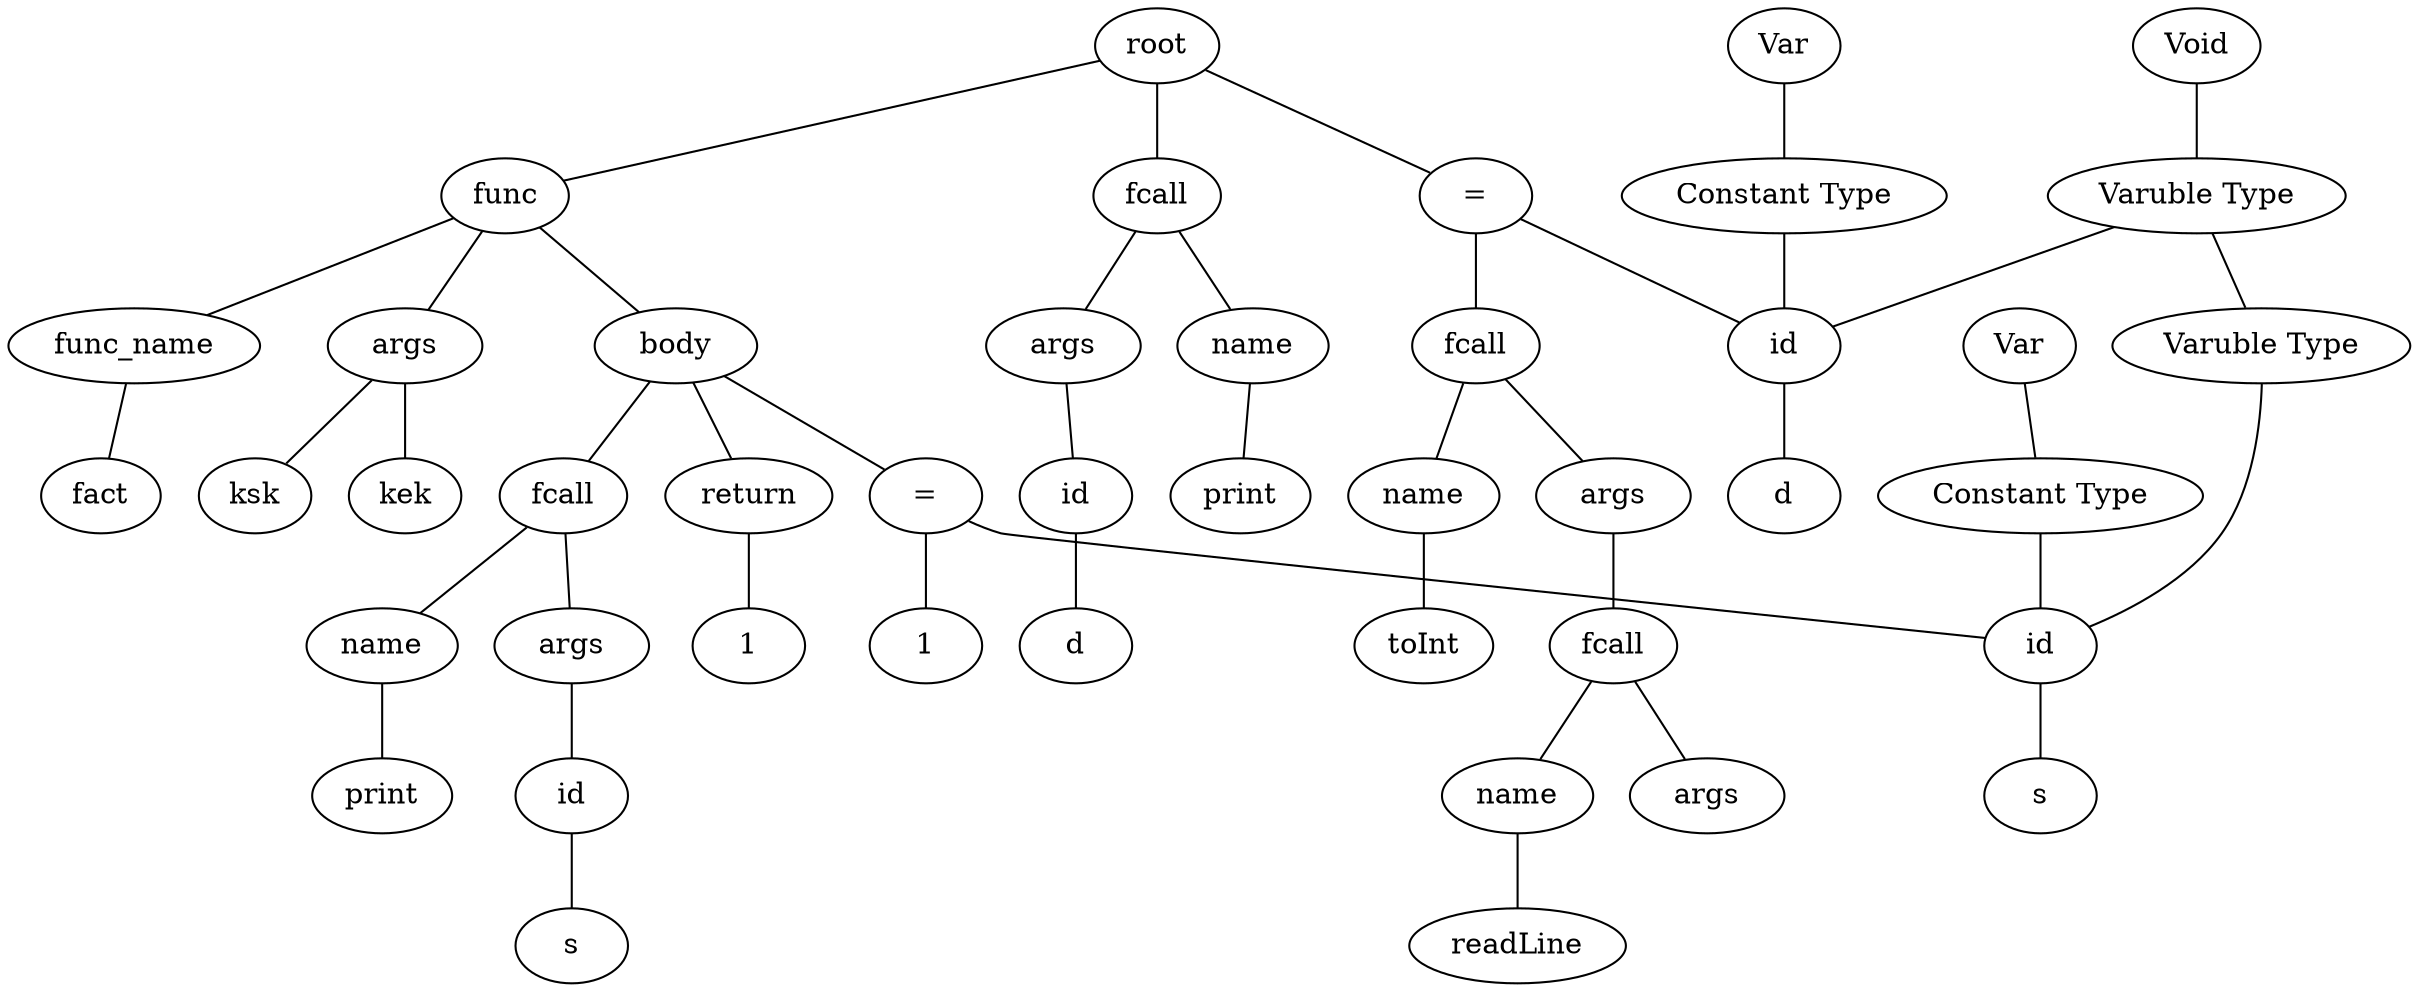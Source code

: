 graph graphname {
root;
func0[label = "func"];
root--func0;
func0name[label = "func_name"];
expr0[label = "fact"];
func0name--expr0;
func0--func0name;
func0args[label = " args "];
func0 -- func0args;
expr1[label = "kek"];
func0args--expr1;
expr2[label = "ksk"];
func0args--expr2;
func0body[label = " body "];
func0 -- func0body;
assign0[label = "="];
func0body--assign0;
expr3[label = "id"];
assign0--expr3;
type0[label = "Varuble Type"];
type0--expr3;
type1[label = "Int"];
type1--type0;
consttype0[label = "Constant Type"];
consttype0--expr3;
consttype1[label = "Var"];
consttype1--consttype0;
expr4[label = "s"];
expr3--expr4;
expr5[label = "1"];
assign0--expr5;
expr6[label = "fcall"];
func0body--expr6;
expr6name[label = "name"];
expr7[label = "print"];
expr6name--expr7;
expr6--expr6name;
expr6args[label = " args "];
expr6 -- expr6args;
expr8[label = "id"];
expr6args--expr8;
expr9[label = "s"];
expr8--expr9;
return1[label = "return"];
func0body--return1;
expr10[label = "1"];
return1--expr10;
assign2[label = "="];
root--assign2;
expr11[label = "id"];
assign2--expr11;
type1[label = "Varuble Type"];
type1--expr11;
type2[label = "Void"];
type2--type1;
consttype2[label = "Constant Type"];
consttype2--expr11;
consttype3[label = "Var"];
consttype3--consttype2;
expr12[label = "d"];
expr11--expr12;
expr13[label = "fcall"];
assign2--expr13;
expr13name[label = "name"];
expr14[label = "toInt"];
expr13name--expr14;
expr13--expr13name;
expr13args[label = " args "];
expr13 -- expr13args;
expr15[label = "fcall"];
expr13args--expr15;
expr15name[label = "name"];
expr16[label = "readLine"];
expr15name--expr16;
expr15--expr15name;
expr15args[label = " args "];
expr15 -- expr15args;
expr17[label = "fcall"];
root--expr17;
expr17name[label = "name"];
expr18[label = "print"];
expr17name--expr18;
expr17--expr17name;
expr17args[label = " args "];
expr17 -- expr17args;
expr19[label = "id"];
expr17args--expr19;
expr20[label = "d"];
expr19--expr20;
}
